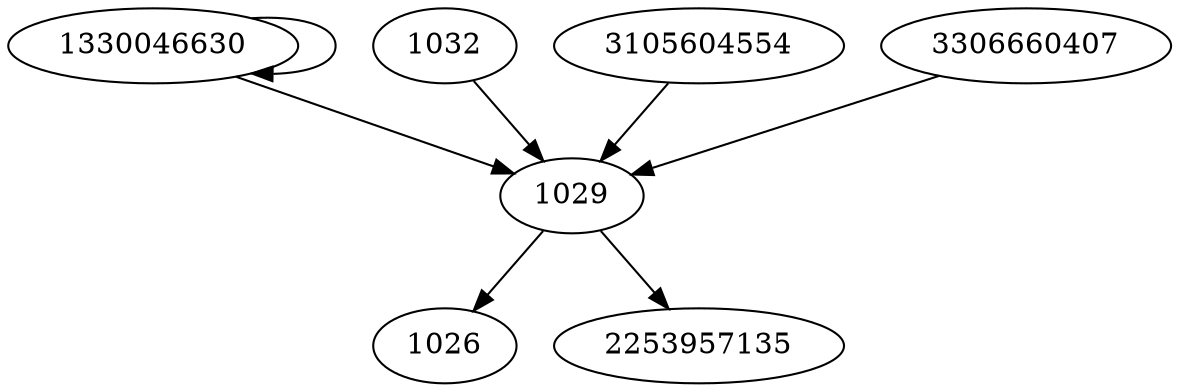 digraph  {
1026;
1029;
1330046630;
1032;
3105604554;
2253957135;
3306660407;
1029 -> 2253957135;
1029 -> 1026;
1330046630 -> 1330046630;
1330046630 -> 1029;
1032 -> 1029;
3105604554 -> 1029;
3306660407 -> 1029;
}
